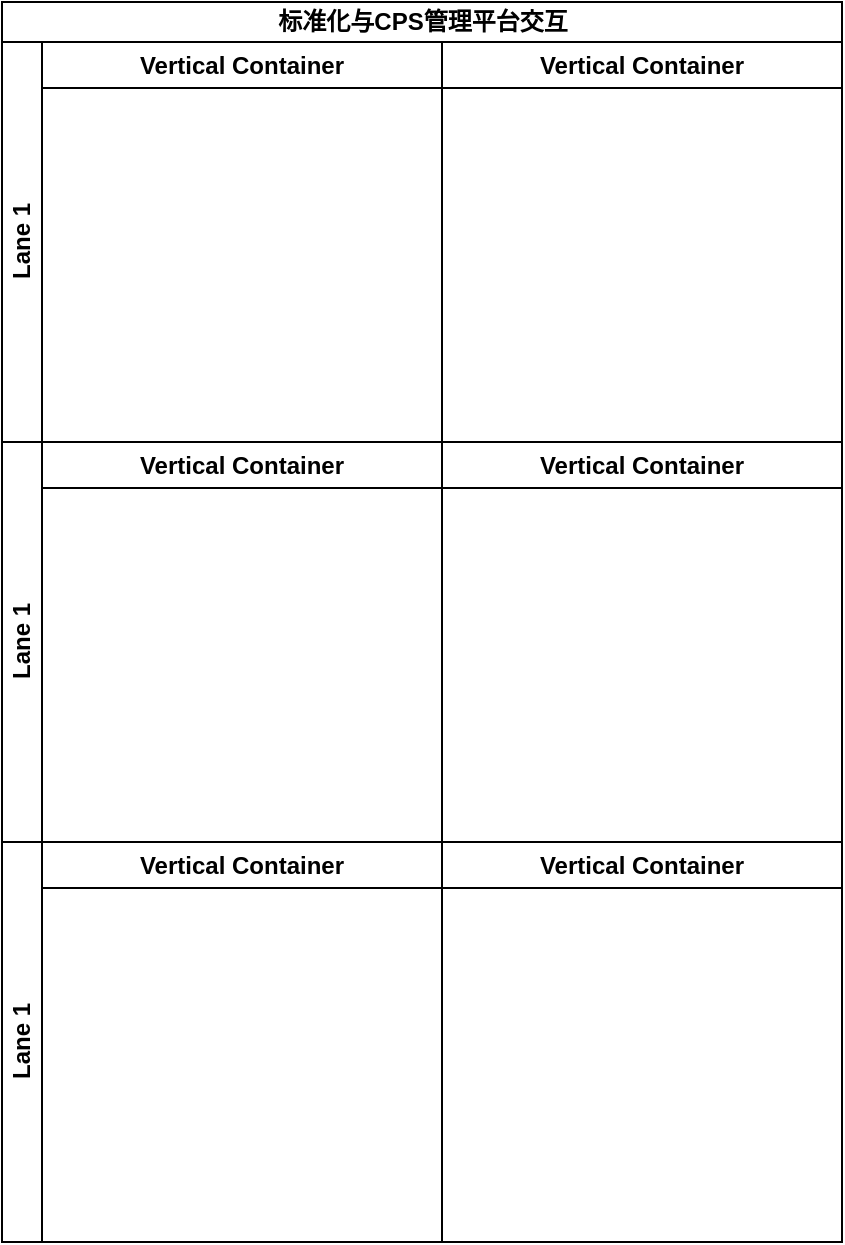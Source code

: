 <mxfile version="23.1.7" type="github">
  <diagram name="第 1 页" id="ltzMS2VtQxm3MTg9Tlt2">
    <mxGraphModel dx="1290" dy="557" grid="1" gridSize="10" guides="1" tooltips="1" connect="1" arrows="1" fold="1" page="1" pageScale="1" pageWidth="827" pageHeight="1169" math="0" shadow="0">
      <root>
        <mxCell id="0" />
        <mxCell id="1" parent="0" />
        <mxCell id="ScZXGfgxsAbNoTXpN_R_-2" value="标准化与CPS管理平台交互" style="swimlane;childLayout=stackLayout;resizeParent=1;resizeParentMax=0;horizontal=1;startSize=20;horizontalStack=0;html=1;" vertex="1" parent="1">
          <mxGeometry x="70" y="90" width="420" height="620" as="geometry" />
        </mxCell>
        <mxCell id="ScZXGfgxsAbNoTXpN_R_-3" value="Lane 1" style="swimlane;startSize=20;horizontal=0;html=1;" vertex="1" parent="ScZXGfgxsAbNoTXpN_R_-2">
          <mxGeometry y="20" width="420" height="200" as="geometry" />
        </mxCell>
        <mxCell id="ScZXGfgxsAbNoTXpN_R_-6" value="Vertical Container" style="swimlane;whiteSpace=wrap;html=1;" vertex="1" parent="ScZXGfgxsAbNoTXpN_R_-3">
          <mxGeometry x="20" width="200" height="200" as="geometry" />
        </mxCell>
        <mxCell id="ScZXGfgxsAbNoTXpN_R_-7" value="Vertical Container" style="swimlane;whiteSpace=wrap;html=1;" vertex="1" parent="ScZXGfgxsAbNoTXpN_R_-3">
          <mxGeometry x="220" width="200" height="200" as="geometry" />
        </mxCell>
        <mxCell id="ScZXGfgxsAbNoTXpN_R_-9" value="Lane 1" style="swimlane;startSize=20;horizontal=0;html=1;" vertex="1" parent="ScZXGfgxsAbNoTXpN_R_-2">
          <mxGeometry y="220" width="420" height="200" as="geometry" />
        </mxCell>
        <mxCell id="ScZXGfgxsAbNoTXpN_R_-10" value="Vertical Container" style="swimlane;whiteSpace=wrap;html=1;" vertex="1" parent="ScZXGfgxsAbNoTXpN_R_-9">
          <mxGeometry x="20" width="200" height="200" as="geometry" />
        </mxCell>
        <mxCell id="ScZXGfgxsAbNoTXpN_R_-11" value="Vertical Container" style="swimlane;whiteSpace=wrap;html=1;" vertex="1" parent="ScZXGfgxsAbNoTXpN_R_-9">
          <mxGeometry x="220" width="200" height="200" as="geometry" />
        </mxCell>
        <mxCell id="ScZXGfgxsAbNoTXpN_R_-13" value="Lane 1" style="swimlane;startSize=20;horizontal=0;html=1;" vertex="1" parent="ScZXGfgxsAbNoTXpN_R_-2">
          <mxGeometry y="420" width="420" height="200" as="geometry" />
        </mxCell>
        <mxCell id="ScZXGfgxsAbNoTXpN_R_-14" value="Vertical Container" style="swimlane;whiteSpace=wrap;html=1;" vertex="1" parent="ScZXGfgxsAbNoTXpN_R_-13">
          <mxGeometry x="20" width="200" height="200" as="geometry" />
        </mxCell>
        <mxCell id="ScZXGfgxsAbNoTXpN_R_-15" value="Vertical Container" style="swimlane;whiteSpace=wrap;html=1;" vertex="1" parent="ScZXGfgxsAbNoTXpN_R_-13">
          <mxGeometry x="220" width="200" height="200" as="geometry" />
        </mxCell>
      </root>
    </mxGraphModel>
  </diagram>
</mxfile>
